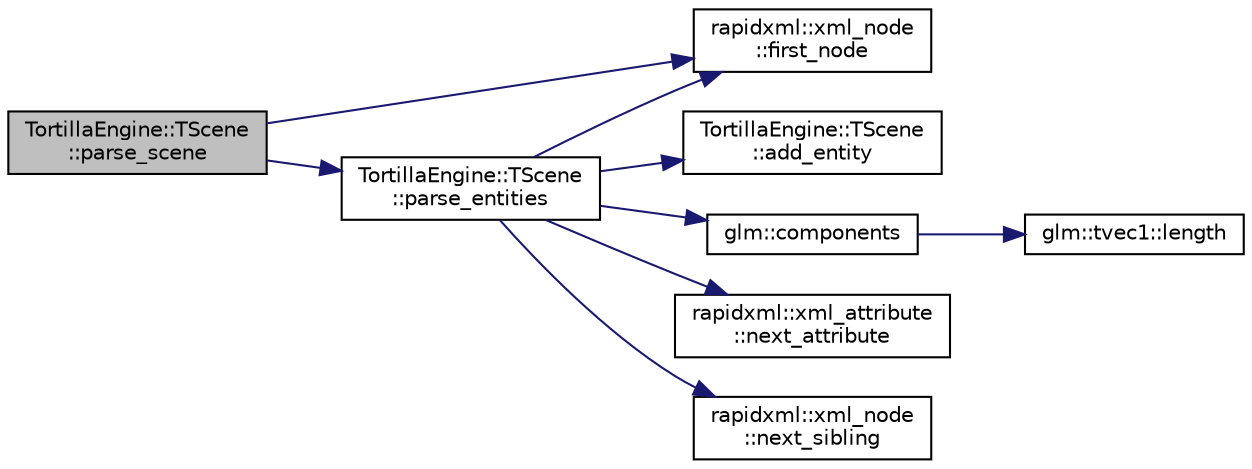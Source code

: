 digraph "TortillaEngine::TScene::parse_scene"
{
 // LATEX_PDF_SIZE
  edge [fontname="Helvetica",fontsize="10",labelfontname="Helvetica",labelfontsize="10"];
  node [fontname="Helvetica",fontsize="10",shape=record];
  rankdir="LR";
  Node1 [label="TortillaEngine::TScene\l::parse_scene",height=0.2,width=0.4,color="black", fillcolor="grey75", style="filled", fontcolor="black",tooltip="Parse the scene data from a xml node."];
  Node1 -> Node2 [color="midnightblue",fontsize="10",style="solid",fontname="Helvetica"];
  Node2 [label="rapidxml::xml_node\l::first_node",height=0.2,width=0.4,color="black", fillcolor="white", style="filled",URL="$classrapidxml_1_1xml__node.html#acdf3691224d683f50692616a92a75d3f",tooltip=" "];
  Node1 -> Node3 [color="midnightblue",fontsize="10",style="solid",fontname="Helvetica"];
  Node3 [label="TortillaEngine::TScene\l::parse_entities",height=0.2,width=0.4,color="black", fillcolor="white", style="filled",URL="$class_tortilla_engine_1_1_t_scene.html#a48ac4e4af99dea85f8299790c5efa801",tooltip="Parse all the entities data from a xml node."];
  Node3 -> Node4 [color="midnightblue",fontsize="10",style="solid",fontname="Helvetica"];
  Node4 [label="TortillaEngine::TScene\l::add_entity",height=0.2,width=0.4,color="black", fillcolor="white", style="filled",URL="$class_tortilla_engine_1_1_t_scene.html#a698cb6b5502b0636b3a5d7854327db18",tooltip="Adds a given entity to the scene collection of entities."];
  Node3 -> Node5 [color="midnightblue",fontsize="10",style="solid",fontname="Helvetica"];
  Node5 [label="glm::components",height=0.2,width=0.4,color="black", fillcolor="white", style="filled",URL="$group__gtx__range.html#gab866f7e9055dafab616eb0fb3ec8d08e",tooltip=" "];
  Node5 -> Node6 [color="midnightblue",fontsize="10",style="solid",fontname="Helvetica"];
  Node6 [label="glm::tvec1::length",height=0.2,width=0.4,color="black", fillcolor="white", style="filled",URL="$structglm_1_1tvec1.html#aa25cb652c92eb83b9ef027d82365bb01",tooltip=" "];
  Node3 -> Node2 [color="midnightblue",fontsize="10",style="solid",fontname="Helvetica"];
  Node3 -> Node7 [color="midnightblue",fontsize="10",style="solid",fontname="Helvetica"];
  Node7 [label="rapidxml::xml_attribute\l::next_attribute",height=0.2,width=0.4,color="black", fillcolor="white", style="filled",URL="$classrapidxml_1_1xml__attribute.html#affd0c8d0a9020df0998c507cae5474e5",tooltip=" "];
  Node3 -> Node8 [color="midnightblue",fontsize="10",style="solid",fontname="Helvetica"];
  Node8 [label="rapidxml::xml_node\l::next_sibling",height=0.2,width=0.4,color="black", fillcolor="white", style="filled",URL="$classrapidxml_1_1xml__node.html#ad36aa4445ced578f93c3e06770cb3ef9",tooltip=" "];
}
